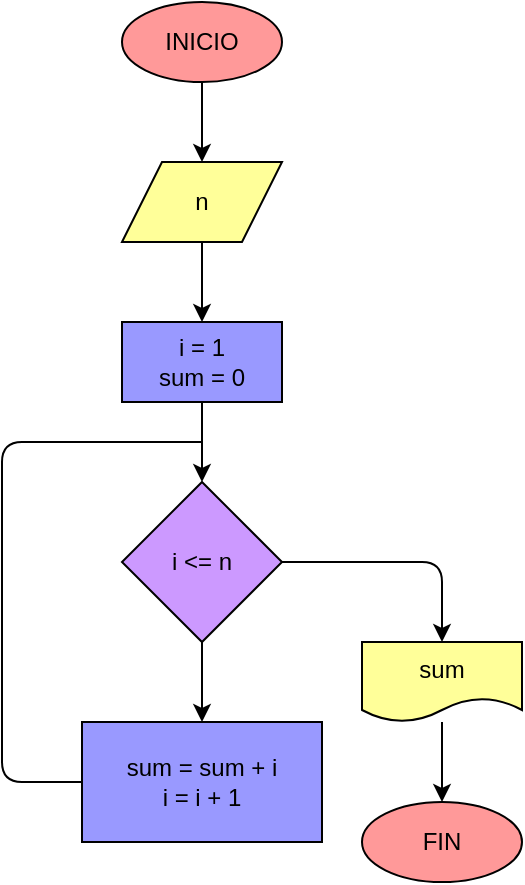 <mxfile>
    <diagram id="fhkeyIlaAIzwvCMnBjN9" name="Página-1">
        <mxGraphModel dx="650" dy="516" grid="1" gridSize="10" guides="1" tooltips="1" connect="1" arrows="1" fold="1" page="1" pageScale="1" pageWidth="827" pageHeight="1169" math="0" shadow="0">
            <root>
                <mxCell id="0"/>
                <mxCell id="1" parent="0"/>
                <mxCell id="4" value="" style="edgeStyle=none;html=1;strokeColor=#000000;fontColor=#000000;" parent="1" source="2" target="3" edge="1">
                    <mxGeometry relative="1" as="geometry"/>
                </mxCell>
                <mxCell id="2" value="INICIO" style="ellipse;whiteSpace=wrap;html=1;strokeColor=#000000;fontColor=#000000;fillColor=#FF9999;" parent="1" vertex="1">
                    <mxGeometry x="240" y="80" width="80" height="40" as="geometry"/>
                </mxCell>
                <mxCell id="6" value="" style="edgeStyle=none;html=1;strokeColor=#000000;fontColor=#000000;" parent="1" source="3" target="5" edge="1">
                    <mxGeometry relative="1" as="geometry"/>
                </mxCell>
                <mxCell id="3" value="n" style="shape=parallelogram;perimeter=parallelogramPerimeter;whiteSpace=wrap;html=1;fixedSize=1;strokeColor=#000000;fontColor=#000000;fillColor=#FFFF99;" parent="1" vertex="1">
                    <mxGeometry x="240" y="160" width="80" height="40" as="geometry"/>
                </mxCell>
                <mxCell id="8" value="" style="edgeStyle=none;html=1;strokeColor=#000000;fontColor=#000000;" parent="1" source="5" target="7" edge="1">
                    <mxGeometry relative="1" as="geometry"/>
                </mxCell>
                <mxCell id="5" value="i = 1&lt;br&gt;sum = 0" style="whiteSpace=wrap;html=1;strokeColor=#000000;fontColor=#000000;fillColor=#9999FF;" parent="1" vertex="1">
                    <mxGeometry x="240" y="240" width="80" height="40" as="geometry"/>
                </mxCell>
                <mxCell id="10" value="" style="edgeStyle=none;html=1;strokeColor=#000000;fontColor=#000000;" parent="1" source="7" target="9" edge="1">
                    <mxGeometry relative="1" as="geometry"/>
                </mxCell>
                <mxCell id="16" style="edgeStyle=orthogonalEdgeStyle;html=1;exitX=1;exitY=0.5;exitDx=0;exitDy=0;entryX=0.5;entryY=0;entryDx=0;entryDy=0;startArrow=none;startFill=0;strokeColor=#000000;" edge="1" parent="1" source="7" target="12">
                    <mxGeometry relative="1" as="geometry"/>
                </mxCell>
                <mxCell id="7" value="i &amp;lt;= n" style="rhombus;whiteSpace=wrap;html=1;strokeColor=#000000;fontColor=#000000;fillColor=#CC99FF;" parent="1" vertex="1">
                    <mxGeometry x="240" y="320" width="80" height="80" as="geometry"/>
                </mxCell>
                <mxCell id="11" style="edgeStyle=none;html=1;exitX=0;exitY=0.5;exitDx=0;exitDy=0;endArrow=none;endFill=0;strokeColor=#000000;fontColor=#000000;" parent="1" source="9" edge="1">
                    <mxGeometry relative="1" as="geometry">
                        <mxPoint x="280" y="300" as="targetPoint"/>
                        <Array as="points">
                            <mxPoint x="180" y="470"/>
                            <mxPoint x="180" y="300"/>
                        </Array>
                    </mxGeometry>
                </mxCell>
                <mxCell id="9" value="sum = sum + i&lt;br&gt;i = i + 1" style="whiteSpace=wrap;html=1;strokeColor=#000000;fontColor=#000000;fillColor=#9999FF;" parent="1" vertex="1">
                    <mxGeometry x="220" y="440" width="120" height="60" as="geometry"/>
                </mxCell>
                <mxCell id="15" style="edgeStyle=none;html=1;entryX=0.5;entryY=0;entryDx=0;entryDy=0;strokeColor=#000000;" edge="1" parent="1" source="12" target="14">
                    <mxGeometry relative="1" as="geometry"/>
                </mxCell>
                <mxCell id="12" value="sum" style="shape=document;whiteSpace=wrap;html=1;boundedLbl=1;fillColor=#FFFF99;strokeColor=#000000;fontColor=#000000;" parent="1" vertex="1">
                    <mxGeometry x="360" y="400" width="80" height="40" as="geometry"/>
                </mxCell>
                <mxCell id="14" value="FIN" style="ellipse;whiteSpace=wrap;html=1;fillColor=#FF9999;strokeColor=#000000;fontColor=#000000;" parent="1" vertex="1">
                    <mxGeometry x="360" y="480" width="80" height="40" as="geometry"/>
                </mxCell>
            </root>
        </mxGraphModel>
    </diagram>
</mxfile>